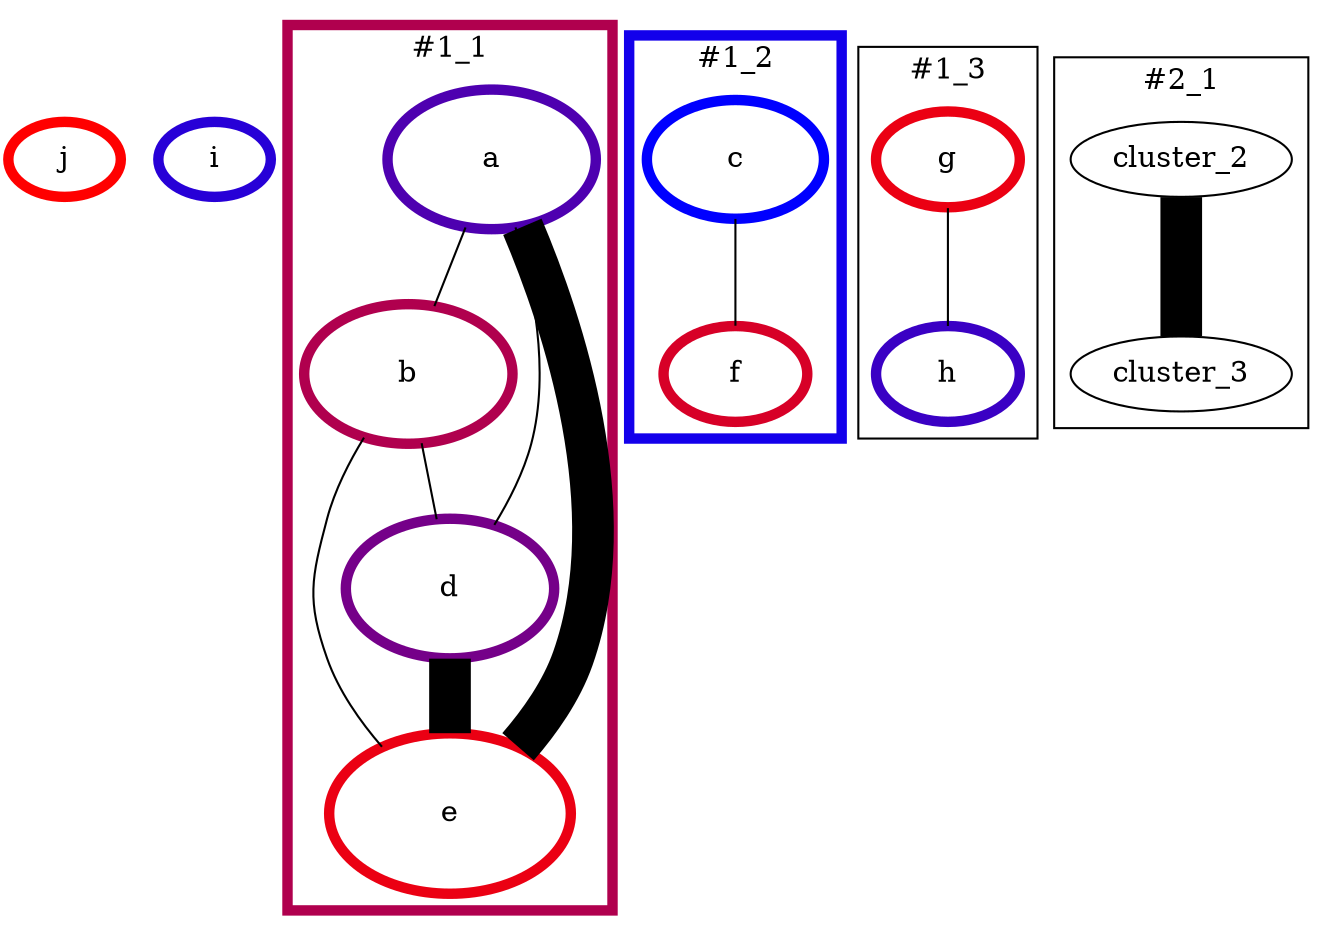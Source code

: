 digraph G {
  edge [dir=none]
n_15 [label="j" height=0.5 width=0.75 color="#ff0000" style="setlinewidth(5)" ]
n_14 [label="i" height=0.5 width=0.75 color="#2700d7" style="setlinewidth(5)" ]
  subgraph cluster_2 {
label="#1_1"
color="#b0004e"
style="setlinewidth(5)"
n_6 [label="a" height=0.9285714285 width=1.39285714275 color="#4e00b0" style="setlinewidth(5)" ]
n_7 [label="b" height=0.9285714285 width=1.39285714275 color="#b0004e" style="setlinewidth(5)" ]
n_9 [label="d" height=0.9285714285 width=1.39285714275 color="#750089" style="setlinewidth(5)" ]
n_10 [label="e" height=1.0714285715 width=1.60714285725 color="#eb0013" style="setlinewidth(5)" ]
n_6 -> n_7 [style="setlinewidth(1)" ]
n_6 -> n_9 [style="setlinewidth(1)" ]
n_7 -> n_9 [style="setlinewidth(1)" ]
n_6 -> n_10 [style="setlinewidth(20)" ]
n_7 -> n_10 [style="setlinewidth(1)" ]
n_9 -> n_10 [style="setlinewidth(20)" ]
  }
  subgraph cluster_3 {
label="#1_2"
color="#1300eb"
style="setlinewidth(5)"
n_8 [label="c" height=0.7857142855 width=1.17857142825 color="#0000ff" style="setlinewidth(5)" ]
n_11 [label="f" height=0.642857143 width=0.9642857144999999 color="#d70027" style="setlinewidth(5)" ]
n_8 -> n_11 [style="setlinewidth(1)" ]
  }
  subgraph cluster_4 {
label="#1_3"
n_12 [label="g" height=0.642857143 width=0.9642857144999999 color="#eb0013" style="setlinewidth(5)" ]
n_13 [label="h" height=0.642857143 width=0.9642857144999999 color="#3a00c4" style="setlinewidth(5)" ]
n_12 -> n_13 [style="setlinewidth(1)" ]
  }
  subgraph cluster_5 {
label="#2_1"
cluster_3 []
cluster_2 []
cluster_2 -> cluster_3 [style="setlinewidth(20)" ]
  }
}
